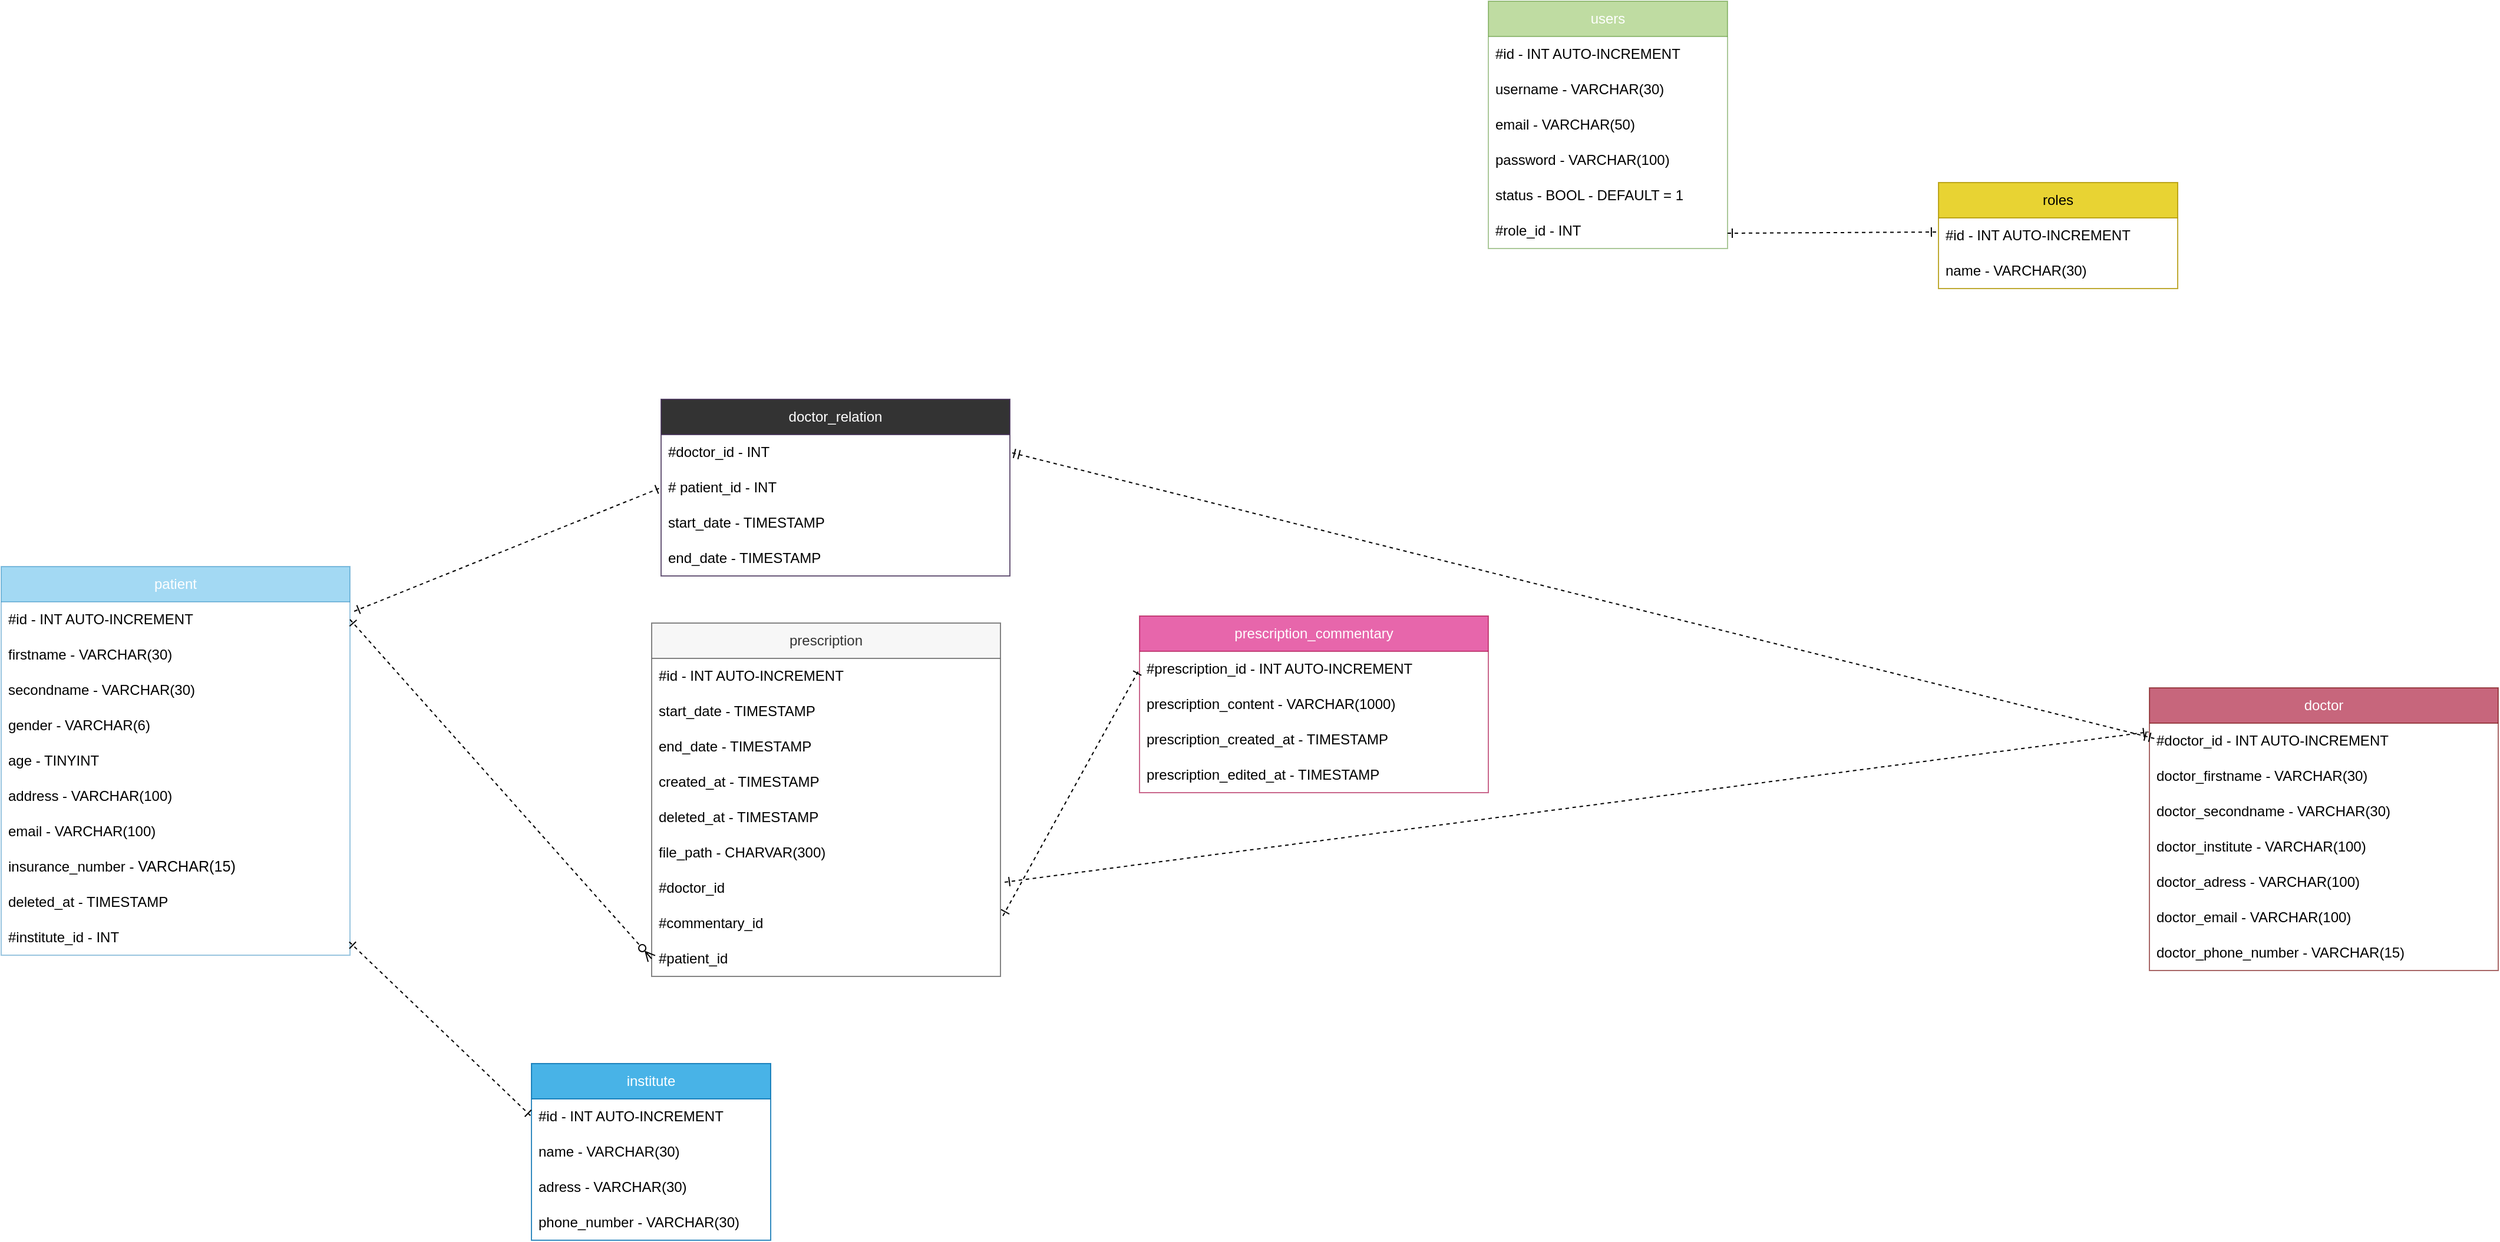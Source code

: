 <mxfile version="27.0.9">
  <diagram name="Page-1" id="qBtVBNX7jRuAsQbuSS5a">
    <mxGraphModel dx="4403" dy="1789" grid="0" gridSize="10" guides="1" tooltips="1" connect="1" arrows="1" fold="1" page="0" pageScale="1" pageWidth="827" pageHeight="1169" math="0" shadow="0">
      <root>
        <mxCell id="0" />
        <mxCell id="1" parent="0" />
        <mxCell id="5uyHNd763x_VubgHrIi9-1" value="users" style="swimlane;fontStyle=0;childLayout=stackLayout;horizontal=1;startSize=30;horizontalStack=0;resizeParent=1;resizeParentMax=0;resizeLast=0;collapsible=1;marginBottom=0;whiteSpace=wrap;html=1;fillColor=#60a917;fontColor=#ffffff;strokeColor=#2D7600;opacity=40;" parent="1" vertex="1">
          <mxGeometry x="680" y="76" width="203" height="210" as="geometry">
            <mxRectangle x="655" y="294" width="60" height="30" as="alternateBounds" />
          </mxGeometry>
        </mxCell>
        <mxCell id="5uyHNd763x_VubgHrIi9-2" value="#id - INT AUTO-INCREMENT" style="text;strokeColor=none;fillColor=none;align=left;verticalAlign=middle;spacingLeft=4;spacingRight=4;overflow=hidden;points=[[0,0.5],[1,0.5]];portConstraint=eastwest;rotatable=0;whiteSpace=wrap;html=1;" parent="5uyHNd763x_VubgHrIi9-1" vertex="1">
          <mxGeometry y="30" width="203" height="30" as="geometry" />
        </mxCell>
        <mxCell id="pvUwI-S6fkO1L5etYxhQ-67" value="username - VARCHAR(30)" style="text;strokeColor=none;fillColor=none;align=left;verticalAlign=middle;spacingLeft=4;spacingRight=4;overflow=hidden;points=[[0,0.5],[1,0.5]];portConstraint=eastwest;rotatable=0;whiteSpace=wrap;html=1;" vertex="1" parent="5uyHNd763x_VubgHrIi9-1">
          <mxGeometry y="60" width="203" height="30" as="geometry" />
        </mxCell>
        <mxCell id="5uyHNd763x_VubgHrIi9-4" value="email - VARCHAR(50)" style="text;strokeColor=none;fillColor=none;align=left;verticalAlign=middle;spacingLeft=4;spacingRight=4;overflow=hidden;points=[[0,0.5],[1,0.5]];portConstraint=eastwest;rotatable=0;whiteSpace=wrap;html=1;" parent="5uyHNd763x_VubgHrIi9-1" vertex="1">
          <mxGeometry y="90" width="203" height="30" as="geometry" />
        </mxCell>
        <mxCell id="5uyHNd763x_VubgHrIi9-5" value="password - VARCHAR(100)" style="text;strokeColor=none;fillColor=none;align=left;verticalAlign=middle;spacingLeft=4;spacingRight=4;overflow=hidden;points=[[0,0.5],[1,0.5]];portConstraint=eastwest;rotatable=0;whiteSpace=wrap;html=1;" parent="5uyHNd763x_VubgHrIi9-1" vertex="1">
          <mxGeometry y="120" width="203" height="30" as="geometry" />
        </mxCell>
        <mxCell id="5uyHNd763x_VubgHrIi9-6" value="status - BOOL - DEFAULT = 1" style="text;strokeColor=none;fillColor=none;align=left;verticalAlign=middle;spacingLeft=4;spacingRight=4;overflow=hidden;points=[[0,0.5],[1,0.5]];portConstraint=eastwest;rotatable=0;whiteSpace=wrap;html=1;" parent="5uyHNd763x_VubgHrIi9-1" vertex="1">
          <mxGeometry y="150" width="203" height="30" as="geometry" />
        </mxCell>
        <mxCell id="5uyHNd763x_VubgHrIi9-7" value="#role_id - INT" style="text;strokeColor=none;fillColor=none;align=left;verticalAlign=middle;spacingLeft=4;spacingRight=4;overflow=hidden;points=[[0,0.5],[1,0.5]];portConstraint=eastwest;rotatable=0;whiteSpace=wrap;html=1;" parent="5uyHNd763x_VubgHrIi9-1" vertex="1">
          <mxGeometry y="180" width="203" height="30" as="geometry" />
        </mxCell>
        <mxCell id="5uyHNd763x_VubgHrIi9-8" value="roles" style="swimlane;fontStyle=0;childLayout=stackLayout;horizontal=1;startSize=30;horizontalStack=0;resizeParent=1;resizeParentMax=0;resizeLast=0;collapsible=1;marginBottom=0;whiteSpace=wrap;html=1;fillColor=#e3c800;fontColor=#000000;strokeColor=#B09500;opacity=80;" parent="1" vertex="1">
          <mxGeometry x="1062" y="230" width="203" height="90" as="geometry">
            <mxRectangle x="655" y="294" width="60" height="30" as="alternateBounds" />
          </mxGeometry>
        </mxCell>
        <mxCell id="5uyHNd763x_VubgHrIi9-9" value="#id - INT AUTO-INCREMENT" style="text;strokeColor=none;fillColor=none;align=left;verticalAlign=middle;spacingLeft=4;spacingRight=4;overflow=hidden;points=[[0,0.5],[1,0.5]];portConstraint=eastwest;rotatable=0;whiteSpace=wrap;html=1;" parent="5uyHNd763x_VubgHrIi9-8" vertex="1">
          <mxGeometry y="30" width="203" height="30" as="geometry" />
        </mxCell>
        <mxCell id="5uyHNd763x_VubgHrIi9-10" value="name - VARCHAR(30)" style="text;strokeColor=none;fillColor=none;align=left;verticalAlign=middle;spacingLeft=4;spacingRight=4;overflow=hidden;points=[[0,0.5],[1,0.5]];portConstraint=eastwest;rotatable=0;whiteSpace=wrap;html=1;" parent="5uyHNd763x_VubgHrIi9-8" vertex="1">
          <mxGeometry y="60" width="203" height="30" as="geometry" />
        </mxCell>
        <mxCell id="5uyHNd763x_VubgHrIi9-16" value="" style="endArrow=ERone;html=1;rounded=0;entryX=-0.01;entryY=0.4;entryDx=0;entryDy=0;entryPerimeter=0;exitX=1;exitY=0.567;exitDx=0;exitDy=0;exitPerimeter=0;startArrow=ERone;startFill=0;endFill=0;dashed=1;" parent="1" target="5uyHNd763x_VubgHrIi9-9" edge="1" source="5uyHNd763x_VubgHrIi9-7">
          <mxGeometry relative="1" as="geometry">
            <mxPoint x="572" y="414" as="sourcePoint" />
            <mxPoint x="726" y="340" as="targetPoint" />
          </mxGeometry>
        </mxCell>
        <mxCell id="5uyHNd763x_VubgHrIi9-22" value="patient" style="swimlane;fontStyle=0;childLayout=stackLayout;horizontal=1;startSize=30;horizontalStack=0;resizeParent=1;resizeParentMax=0;resizeLast=0;collapsible=1;marginBottom=0;whiteSpace=wrap;html=1;fillColor=#1ba1e2;fontColor=#ffffff;strokeColor=#006EAF;opacity=40;" parent="1" vertex="1">
          <mxGeometry x="-582" y="556" width="296" height="330" as="geometry">
            <mxRectangle x="655" y="294" width="60" height="30" as="alternateBounds" />
          </mxGeometry>
        </mxCell>
        <mxCell id="5uyHNd763x_VubgHrIi9-23" value="#id - INT AUTO-INCREMENT" style="text;strokeColor=none;fillColor=none;align=left;verticalAlign=middle;spacingLeft=4;spacingRight=4;overflow=hidden;points=[[0,0.5],[1,0.5]];portConstraint=eastwest;rotatable=0;whiteSpace=wrap;html=1;" parent="5uyHNd763x_VubgHrIi9-22" vertex="1">
          <mxGeometry y="30" width="296" height="30" as="geometry" />
        </mxCell>
        <mxCell id="5uyHNd763x_VubgHrIi9-24" value="firstname - VARCHAR(30)" style="text;strokeColor=none;fillColor=none;align=left;verticalAlign=middle;spacingLeft=4;spacingRight=4;overflow=hidden;points=[[0,0.5],[1,0.5]];portConstraint=eastwest;rotatable=0;whiteSpace=wrap;html=1;" parent="5uyHNd763x_VubgHrIi9-22" vertex="1">
          <mxGeometry y="60" width="296" height="30" as="geometry" />
        </mxCell>
        <mxCell id="5uyHNd763x_VubgHrIi9-25" value="secondname - VARCHAR(30)" style="text;strokeColor=none;fillColor=none;align=left;verticalAlign=middle;spacingLeft=4;spacingRight=4;overflow=hidden;points=[[0,0.5],[1,0.5]];portConstraint=eastwest;rotatable=0;whiteSpace=wrap;html=1;" parent="5uyHNd763x_VubgHrIi9-22" vertex="1">
          <mxGeometry y="90" width="296" height="30" as="geometry" />
        </mxCell>
        <mxCell id="pvUwI-S6fkO1L5etYxhQ-69" value="gender - VARCHAR(6)" style="text;strokeColor=none;fillColor=none;align=left;verticalAlign=middle;spacingLeft=4;spacingRight=4;overflow=hidden;points=[[0,0.5],[1,0.5]];portConstraint=eastwest;rotatable=0;whiteSpace=wrap;html=1;" vertex="1" parent="5uyHNd763x_VubgHrIi9-22">
          <mxGeometry y="120" width="296" height="30" as="geometry" />
        </mxCell>
        <mxCell id="5uyHNd763x_VubgHrIi9-27" value="age - TINYINT" style="text;strokeColor=none;fillColor=none;align=left;verticalAlign=middle;spacingLeft=4;spacingRight=4;overflow=hidden;points=[[0,0.5],[1,0.5]];portConstraint=eastwest;rotatable=0;whiteSpace=wrap;html=1;" parent="5uyHNd763x_VubgHrIi9-22" vertex="1">
          <mxGeometry y="150" width="296" height="30" as="geometry" />
        </mxCell>
        <mxCell id="5uyHNd763x_VubgHrIi9-28" value="address - VARCHAR(100)" style="text;strokeColor=none;fillColor=none;align=left;verticalAlign=middle;spacingLeft=4;spacingRight=4;overflow=hidden;points=[[0,0.5],[1,0.5]];portConstraint=eastwest;rotatable=0;whiteSpace=wrap;html=1;" parent="5uyHNd763x_VubgHrIi9-22" vertex="1">
          <mxGeometry y="180" width="296" height="30" as="geometry" />
        </mxCell>
        <mxCell id="5uyHNd763x_VubgHrIi9-26" value="email - VARCHAR(100)" style="text;strokeColor=none;fillColor=none;align=left;verticalAlign=middle;spacingLeft=4;spacingRight=4;overflow=hidden;points=[[0,0.5],[1,0.5]];portConstraint=eastwest;rotatable=0;whiteSpace=wrap;html=1;" parent="5uyHNd763x_VubgHrIi9-22" vertex="1">
          <mxGeometry y="210" width="296" height="30" as="geometry" />
        </mxCell>
        <mxCell id="5uyHNd763x_VubgHrIi9-32" value="insurance_number - &lt;span style=&quot;font-size: 12.573px;&quot;&gt;VARCHAR(&lt;/span&gt;&lt;span style=&quot;font-size: 12.573px;&quot;&gt;15&lt;/span&gt;&lt;span style=&quot;font-size: 12.573px;&quot;&gt;)&lt;/span&gt;" style="text;strokeColor=none;fillColor=none;align=left;verticalAlign=middle;spacingLeft=4;spacingRight=4;overflow=hidden;points=[[0,0.5],[1,0.5]];portConstraint=eastwest;rotatable=0;whiteSpace=wrap;html=1;" parent="5uyHNd763x_VubgHrIi9-22" vertex="1">
          <mxGeometry y="240" width="296" height="30" as="geometry" />
        </mxCell>
        <mxCell id="pvUwI-S6fkO1L5etYxhQ-63" value="deleted_at - TIMESTAMP" style="text;strokeColor=none;fillColor=none;align=left;verticalAlign=middle;spacingLeft=4;spacingRight=4;overflow=hidden;points=[[0,0.5],[1,0.5]];portConstraint=eastwest;rotatable=0;whiteSpace=wrap;html=1;" vertex="1" parent="5uyHNd763x_VubgHrIi9-22">
          <mxGeometry y="270" width="296" height="30" as="geometry" />
        </mxCell>
        <mxCell id="5uyHNd763x_VubgHrIi9-31" value="#institute_id - INT" style="text;strokeColor=none;fillColor=none;align=left;verticalAlign=middle;spacingLeft=4;spacingRight=4;overflow=hidden;points=[[0,0.5],[1,0.5]];portConstraint=eastwest;rotatable=0;whiteSpace=wrap;html=1;" parent="5uyHNd763x_VubgHrIi9-22" vertex="1">
          <mxGeometry y="300" width="296" height="30" as="geometry" />
        </mxCell>
        <mxCell id="5uyHNd763x_VubgHrIi9-33" value="doctor" style="swimlane;fontStyle=0;childLayout=stackLayout;horizontal=1;startSize=30;horizontalStack=0;resizeParent=1;resizeParentMax=0;resizeLast=0;collapsible=1;marginBottom=0;whiteSpace=wrap;html=1;fillColor=#a20025;strokeColor=#6F0000;fontColor=#ffffff;opacity=60;" parent="1" vertex="1">
          <mxGeometry x="1241" y="659" width="296" height="240" as="geometry">
            <mxRectangle x="655" y="294" width="60" height="30" as="alternateBounds" />
          </mxGeometry>
        </mxCell>
        <mxCell id="5uyHNd763x_VubgHrIi9-34" value="#doctor_id - INT AUTO-INCREMENT" style="text;strokeColor=none;fillColor=none;align=left;verticalAlign=middle;spacingLeft=4;spacingRight=4;overflow=hidden;points=[[0,0.5],[1,0.5]];portConstraint=eastwest;rotatable=0;whiteSpace=wrap;html=1;" parent="5uyHNd763x_VubgHrIi9-33" vertex="1">
          <mxGeometry y="30" width="296" height="30" as="geometry" />
        </mxCell>
        <mxCell id="5uyHNd763x_VubgHrIi9-35" value="doctor_firstname - VARCHAR(30)" style="text;strokeColor=none;fillColor=none;align=left;verticalAlign=middle;spacingLeft=4;spacingRight=4;overflow=hidden;points=[[0,0.5],[1,0.5]];portConstraint=eastwest;rotatable=0;whiteSpace=wrap;html=1;" parent="5uyHNd763x_VubgHrIi9-33" vertex="1">
          <mxGeometry y="60" width="296" height="30" as="geometry" />
        </mxCell>
        <mxCell id="5uyHNd763x_VubgHrIi9-36" value="doctor_secondname - VARCHAR(30)" style="text;strokeColor=none;fillColor=none;align=left;verticalAlign=middle;spacingLeft=4;spacingRight=4;overflow=hidden;points=[[0,0.5],[1,0.5]];portConstraint=eastwest;rotatable=0;whiteSpace=wrap;html=1;" parent="5uyHNd763x_VubgHrIi9-33" vertex="1">
          <mxGeometry y="90" width="296" height="30" as="geometry" />
        </mxCell>
        <mxCell id="5uyHNd763x_VubgHrIi9-38" value="doctor_institute - VARCHAR(100)" style="text;strokeColor=none;fillColor=none;align=left;verticalAlign=middle;spacingLeft=4;spacingRight=4;overflow=hidden;points=[[0,0.5],[1,0.5]];portConstraint=eastwest;rotatable=0;whiteSpace=wrap;html=1;" parent="5uyHNd763x_VubgHrIi9-33" vertex="1">
          <mxGeometry y="120" width="296" height="30" as="geometry" />
        </mxCell>
        <mxCell id="5uyHNd763x_VubgHrIi9-39" value="doctor_adress - VARCHAR(100)" style="text;strokeColor=none;fillColor=none;align=left;verticalAlign=middle;spacingLeft=4;spacingRight=4;overflow=hidden;points=[[0,0.5],[1,0.5]];portConstraint=eastwest;rotatable=0;whiteSpace=wrap;html=1;" parent="5uyHNd763x_VubgHrIi9-33" vertex="1">
          <mxGeometry y="150" width="296" height="30" as="geometry" />
        </mxCell>
        <mxCell id="5uyHNd763x_VubgHrIi9-40" value="doctor_email - VARCHAR(100)" style="text;strokeColor=none;fillColor=none;align=left;verticalAlign=middle;spacingLeft=4;spacingRight=4;overflow=hidden;points=[[0,0.5],[1,0.5]];portConstraint=eastwest;rotatable=0;whiteSpace=wrap;html=1;" parent="5uyHNd763x_VubgHrIi9-33" vertex="1">
          <mxGeometry y="180" width="296" height="30" as="geometry" />
        </mxCell>
        <mxCell id="pvUwI-S6fkO1L5etYxhQ-96" value="doctor_phone_number - VARCHAR(15)" style="text;strokeColor=none;fillColor=none;align=left;verticalAlign=middle;spacingLeft=4;spacingRight=4;overflow=hidden;points=[[0,0.5],[1,0.5]];portConstraint=eastwest;rotatable=0;whiteSpace=wrap;html=1;" vertex="1" parent="5uyHNd763x_VubgHrIi9-33">
          <mxGeometry y="210" width="296" height="30" as="geometry" />
        </mxCell>
        <mxCell id="5uyHNd763x_VubgHrIi9-45" value="prescription" style="swimlane;fontStyle=0;childLayout=stackLayout;horizontal=1;startSize=30;horizontalStack=0;resizeParent=1;resizeParentMax=0;resizeLast=0;collapsible=1;marginBottom=0;whiteSpace=wrap;html=1;fillColor=#f5f5f5;fontColor=#333333;strokeColor=#666666;opacity=80;" parent="1" vertex="1">
          <mxGeometry x="-30" y="604" width="296" height="300" as="geometry">
            <mxRectangle x="655" y="294" width="60" height="30" as="alternateBounds" />
          </mxGeometry>
        </mxCell>
        <mxCell id="5uyHNd763x_VubgHrIi9-46" value="#id - INT AUTO-INCREMENT" style="text;strokeColor=none;fillColor=none;align=left;verticalAlign=middle;spacingLeft=4;spacingRight=4;overflow=hidden;points=[[0,0.5],[1,0.5]];portConstraint=eastwest;rotatable=0;whiteSpace=wrap;html=1;" parent="5uyHNd763x_VubgHrIi9-45" vertex="1">
          <mxGeometry y="30" width="296" height="30" as="geometry" />
        </mxCell>
        <mxCell id="5uyHNd763x_VubgHrIi9-47" value="start_date - TIMESTAMP" style="text;strokeColor=none;fillColor=none;align=left;verticalAlign=middle;spacingLeft=4;spacingRight=4;overflow=hidden;points=[[0,0.5],[1,0.5]];portConstraint=eastwest;rotatable=0;whiteSpace=wrap;html=1;" parent="5uyHNd763x_VubgHrIi9-45" vertex="1">
          <mxGeometry y="60" width="296" height="30" as="geometry" />
        </mxCell>
        <mxCell id="pvUwI-S6fkO1L5etYxhQ-48" value="end_date - TIMESTAMP" style="text;strokeColor=none;fillColor=none;align=left;verticalAlign=middle;spacingLeft=4;spacingRight=4;overflow=hidden;points=[[0,0.5],[1,0.5]];portConstraint=eastwest;rotatable=0;whiteSpace=wrap;html=1;" vertex="1" parent="5uyHNd763x_VubgHrIi9-45">
          <mxGeometry y="90" width="296" height="30" as="geometry" />
        </mxCell>
        <mxCell id="pvUwI-S6fkO1L5etYxhQ-64" value="created_at - TIMESTAMP" style="text;strokeColor=none;fillColor=none;align=left;verticalAlign=middle;spacingLeft=4;spacingRight=4;overflow=hidden;points=[[0,0.5],[1,0.5]];portConstraint=eastwest;rotatable=0;whiteSpace=wrap;html=1;" vertex="1" parent="5uyHNd763x_VubgHrIi9-45">
          <mxGeometry y="120" width="296" height="30" as="geometry" />
        </mxCell>
        <mxCell id="pvUwI-S6fkO1L5etYxhQ-65" value="deleted_at - TIMESTAMP" style="text;strokeColor=none;fillColor=none;align=left;verticalAlign=middle;spacingLeft=4;spacingRight=4;overflow=hidden;points=[[0,0.5],[1,0.5]];portConstraint=eastwest;rotatable=0;whiteSpace=wrap;html=1;" vertex="1" parent="5uyHNd763x_VubgHrIi9-45">
          <mxGeometry y="150" width="296" height="30" as="geometry" />
        </mxCell>
        <mxCell id="pvUwI-S6fkO1L5etYxhQ-93" value="file_path - CHARVAR(300)" style="text;strokeColor=none;fillColor=none;align=left;verticalAlign=middle;spacingLeft=4;spacingRight=4;overflow=hidden;points=[[0,0.5],[1,0.5]];portConstraint=eastwest;rotatable=0;whiteSpace=wrap;html=1;" vertex="1" parent="5uyHNd763x_VubgHrIi9-45">
          <mxGeometry y="180" width="296" height="30" as="geometry" />
        </mxCell>
        <mxCell id="5uyHNd763x_VubgHrIi9-48" value="#doctor_id" style="text;strokeColor=none;fillColor=none;align=left;verticalAlign=middle;spacingLeft=4;spacingRight=4;overflow=hidden;points=[[0,0.5],[1,0.5]];portConstraint=eastwest;rotatable=0;whiteSpace=wrap;html=1;" parent="5uyHNd763x_VubgHrIi9-45" vertex="1">
          <mxGeometry y="210" width="296" height="30" as="geometry" />
        </mxCell>
        <mxCell id="5uyHNd763x_VubgHrIi9-61" value="#commentary_id" style="text;strokeColor=none;fillColor=none;align=left;verticalAlign=middle;spacingLeft=4;spacingRight=4;overflow=hidden;points=[[0,0.5],[1,0.5]];portConstraint=eastwest;rotatable=0;whiteSpace=wrap;html=1;" parent="5uyHNd763x_VubgHrIi9-45" vertex="1">
          <mxGeometry y="240" width="296" height="30" as="geometry" />
        </mxCell>
        <mxCell id="pvUwI-S6fkO1L5etYxhQ-75" value="#patient_id" style="text;strokeColor=none;fillColor=none;align=left;verticalAlign=middle;spacingLeft=4;spacingRight=4;overflow=hidden;points=[[0,0.5],[1,0.5]];portConstraint=eastwest;rotatable=0;whiteSpace=wrap;html=1;" vertex="1" parent="5uyHNd763x_VubgHrIi9-45">
          <mxGeometry y="270" width="296" height="30" as="geometry" />
        </mxCell>
        <mxCell id="5uyHNd763x_VubgHrIi9-55" value="" style="endArrow=ERone;html=1;rounded=0;exitX=1.012;exitY=0.333;exitDx=0;exitDy=0;exitPerimeter=0;entryX=-0.003;entryY=0.249;entryDx=0;entryDy=0;entryPerimeter=0;startArrow=ERone;startFill=0;dashed=1;endFill=0;" parent="1" source="5uyHNd763x_VubgHrIi9-48" edge="1" target="5uyHNd763x_VubgHrIi9-34">
          <mxGeometry relative="1" as="geometry">
            <mxPoint x="626" y="842" as="sourcePoint" />
            <mxPoint x="900" y="627" as="targetPoint" />
          </mxGeometry>
        </mxCell>
        <mxCell id="5uyHNd763x_VubgHrIi9-57" value="prescription_commentary" style="swimlane;fontStyle=0;childLayout=stackLayout;horizontal=1;startSize=30;horizontalStack=0;resizeParent=1;resizeParentMax=0;resizeLast=0;collapsible=1;marginBottom=0;whiteSpace=wrap;html=1;fillColor=#d80073;fontColor=#ffffff;strokeColor=#A50040;opacity=60;" parent="1" vertex="1">
          <mxGeometry x="384" y="598" width="296" height="150" as="geometry">
            <mxRectangle x="655" y="294" width="60" height="30" as="alternateBounds" />
          </mxGeometry>
        </mxCell>
        <mxCell id="5uyHNd763x_VubgHrIi9-58" value="#prescription_id - INT AUTO-INCREMENT" style="text;strokeColor=none;fillColor=none;align=left;verticalAlign=middle;spacingLeft=4;spacingRight=4;overflow=hidden;points=[[0,0.5],[1,0.5]];portConstraint=eastwest;rotatable=0;whiteSpace=wrap;html=1;" parent="5uyHNd763x_VubgHrIi9-57" vertex="1">
          <mxGeometry y="30" width="296" height="30" as="geometry" />
        </mxCell>
        <mxCell id="5uyHNd763x_VubgHrIi9-59" value="prescription_content - VARCHAR(1000)" style="text;strokeColor=none;fillColor=none;align=left;verticalAlign=middle;spacingLeft=4;spacingRight=4;overflow=hidden;points=[[0,0.5],[1,0.5]];portConstraint=eastwest;rotatable=0;whiteSpace=wrap;html=1;" parent="5uyHNd763x_VubgHrIi9-57" vertex="1">
          <mxGeometry y="60" width="296" height="30" as="geometry" />
        </mxCell>
        <mxCell id="5uyHNd763x_VubgHrIi9-64" value="prescription_created_at - TIMESTAMP" style="text;strokeColor=none;fillColor=none;align=left;verticalAlign=middle;spacingLeft=4;spacingRight=4;overflow=hidden;points=[[0,0.5],[1,0.5]];portConstraint=eastwest;rotatable=0;whiteSpace=wrap;html=1;" parent="5uyHNd763x_VubgHrIi9-57" vertex="1">
          <mxGeometry y="90" width="296" height="30" as="geometry" />
        </mxCell>
        <mxCell id="pvUwI-S6fkO1L5etYxhQ-49" value="prescription_edited_at - TIMESTAMP" style="text;strokeColor=none;fillColor=none;align=left;verticalAlign=middle;spacingLeft=4;spacingRight=4;overflow=hidden;points=[[0,0.5],[1,0.5]];portConstraint=eastwest;rotatable=0;whiteSpace=wrap;html=1;" vertex="1" parent="5uyHNd763x_VubgHrIi9-57">
          <mxGeometry y="120" width="296" height="30" as="geometry" />
        </mxCell>
        <mxCell id="5uyHNd763x_VubgHrIi9-62" value="" style="endArrow=ERone;html=1;rounded=0;exitX=1.007;exitY=0.287;exitDx=0;exitDy=0;exitPerimeter=0;entryX=0;entryY=0.5;entryDx=0;entryDy=0;startArrow=ERone;startFill=0;endFill=0;dashed=1;" parent="1" source="5uyHNd763x_VubgHrIi9-61" target="5uyHNd763x_VubgHrIi9-58" edge="1">
          <mxGeometry relative="1" as="geometry">
            <mxPoint x="629" y="1000" as="sourcePoint" />
            <mxPoint x="910" y="637" as="targetPoint" />
          </mxGeometry>
        </mxCell>
        <mxCell id="pvUwI-S6fkO1L5etYxhQ-51" value="institute" style="swimlane;fontStyle=0;childLayout=stackLayout;horizontal=1;startSize=30;horizontalStack=0;resizeParent=1;resizeParentMax=0;resizeLast=0;collapsible=1;marginBottom=0;whiteSpace=wrap;html=1;fillColor=#1ba1e2;fontColor=#ffffff;strokeColor=#006EAF;opacity=80;" vertex="1" parent="1">
          <mxGeometry x="-132" y="978" width="203" height="150" as="geometry">
            <mxRectangle x="655" y="294" width="60" height="30" as="alternateBounds" />
          </mxGeometry>
        </mxCell>
        <mxCell id="pvUwI-S6fkO1L5etYxhQ-52" value="#id - INT AUTO-INCREMENT" style="text;strokeColor=none;fillColor=none;align=left;verticalAlign=middle;spacingLeft=4;spacingRight=4;overflow=hidden;points=[[0,0.5],[1,0.5]];portConstraint=eastwest;rotatable=0;whiteSpace=wrap;html=1;" vertex="1" parent="pvUwI-S6fkO1L5etYxhQ-51">
          <mxGeometry y="30" width="203" height="30" as="geometry" />
        </mxCell>
        <mxCell id="pvUwI-S6fkO1L5etYxhQ-53" value="name - VARCHAR(30)" style="text;strokeColor=none;fillColor=none;align=left;verticalAlign=middle;spacingLeft=4;spacingRight=4;overflow=hidden;points=[[0,0.5],[1,0.5]];portConstraint=eastwest;rotatable=0;whiteSpace=wrap;html=1;" vertex="1" parent="pvUwI-S6fkO1L5etYxhQ-51">
          <mxGeometry y="60" width="203" height="30" as="geometry" />
        </mxCell>
        <mxCell id="pvUwI-S6fkO1L5etYxhQ-94" value="adress - VARCHAR(30)" style="text;strokeColor=none;fillColor=none;align=left;verticalAlign=middle;spacingLeft=4;spacingRight=4;overflow=hidden;points=[[0,0.5],[1,0.5]];portConstraint=eastwest;rotatable=0;whiteSpace=wrap;html=1;" vertex="1" parent="pvUwI-S6fkO1L5etYxhQ-51">
          <mxGeometry y="90" width="203" height="30" as="geometry" />
        </mxCell>
        <mxCell id="pvUwI-S6fkO1L5etYxhQ-54" value="phone_number - VARCHAR(30)" style="text;strokeColor=none;fillColor=none;align=left;verticalAlign=middle;spacingLeft=4;spacingRight=4;overflow=hidden;points=[[0,0.5],[1,0.5]];portConstraint=eastwest;rotatable=0;whiteSpace=wrap;html=1;" vertex="1" parent="pvUwI-S6fkO1L5etYxhQ-51">
          <mxGeometry y="120" width="203" height="30" as="geometry" />
        </mxCell>
        <mxCell id="pvUwI-S6fkO1L5etYxhQ-61" value="" style="endArrow=ERone;html=1;rounded=0;exitX=0.998;exitY=0.624;exitDx=0;exitDy=0;exitPerimeter=0;entryX=0;entryY=0.5;entryDx=0;entryDy=0;endFill=0;dashed=1;startArrow=ERone;startFill=0;" edge="1" parent="1" source="5uyHNd763x_VubgHrIi9-31" target="pvUwI-S6fkO1L5etYxhQ-52">
          <mxGeometry relative="1" as="geometry">
            <mxPoint x="631" y="796" as="sourcePoint" />
            <mxPoint x="731" y="796" as="targetPoint" />
          </mxGeometry>
        </mxCell>
        <mxCell id="pvUwI-S6fkO1L5etYxhQ-76" style="rounded=0;orthogonalLoop=1;jettySize=auto;html=1;entryX=0;entryY=0.5;entryDx=0;entryDy=0;exitX=1;exitY=0.5;exitDx=0;exitDy=0;startArrow=ERone;startFill=0;endArrow=ERzeroToMany;endFill=0;dashed=1;" edge="1" parent="1" source="5uyHNd763x_VubgHrIi9-23" target="pvUwI-S6fkO1L5etYxhQ-75">
          <mxGeometry relative="1" as="geometry" />
        </mxCell>
        <mxCell id="pvUwI-S6fkO1L5etYxhQ-80" value="doctor_relation" style="swimlane;fontStyle=0;childLayout=stackLayout;horizontal=1;startSize=30;horizontalStack=0;resizeParent=1;resizeParentMax=0;resizeLast=0;collapsible=1;marginBottom=0;whiteSpace=wrap;html=1;fillColor=light-dark(#FF0000, #174d69);fontColor=#ffffff;strokeColor=#432D57;opacity=80;gradientDirection=east;swimlaneFillColor=default;gradientColor=light-dark(#000000,#8E082A);" vertex="1" parent="1">
          <mxGeometry x="-22" y="414" width="296" height="150" as="geometry">
            <mxRectangle x="655" y="294" width="60" height="30" as="alternateBounds" />
          </mxGeometry>
        </mxCell>
        <mxCell id="pvUwI-S6fkO1L5etYxhQ-81" value="#doctor_id - INT" style="text;strokeColor=none;fillColor=none;align=left;verticalAlign=middle;spacingLeft=4;spacingRight=4;overflow=hidden;points=[[0,0.5],[1,0.5]];portConstraint=eastwest;rotatable=0;whiteSpace=wrap;html=1;" vertex="1" parent="pvUwI-S6fkO1L5etYxhQ-80">
          <mxGeometry y="30" width="296" height="30" as="geometry" />
        </mxCell>
        <mxCell id="pvUwI-S6fkO1L5etYxhQ-82" value="# patient_id - INT" style="text;strokeColor=none;fillColor=none;align=left;verticalAlign=middle;spacingLeft=4;spacingRight=4;overflow=hidden;points=[[0,0.5],[1,0.5]];portConstraint=eastwest;rotatable=0;whiteSpace=wrap;html=1;" vertex="1" parent="pvUwI-S6fkO1L5etYxhQ-80">
          <mxGeometry y="60" width="296" height="30" as="geometry" />
        </mxCell>
        <mxCell id="pvUwI-S6fkO1L5etYxhQ-83" value="start_date - TIMESTAMP" style="text;strokeColor=none;fillColor=none;align=left;verticalAlign=middle;spacingLeft=4;spacingRight=4;overflow=hidden;points=[[0,0.5],[1,0.5]];portConstraint=eastwest;rotatable=0;whiteSpace=wrap;html=1;" vertex="1" parent="pvUwI-S6fkO1L5etYxhQ-80">
          <mxGeometry y="90" width="296" height="30" as="geometry" />
        </mxCell>
        <mxCell id="pvUwI-S6fkO1L5etYxhQ-89" value="end_date - TIMESTAMP" style="text;strokeColor=none;fillColor=none;align=left;verticalAlign=middle;spacingLeft=4;spacingRight=4;overflow=hidden;points=[[0,0.5],[1,0.5]];portConstraint=eastwest;rotatable=0;whiteSpace=wrap;html=1;" vertex="1" parent="pvUwI-S6fkO1L5etYxhQ-80">
          <mxGeometry y="120" width="296" height="30" as="geometry" />
        </mxCell>
        <mxCell id="pvUwI-S6fkO1L5etYxhQ-90" style="rounded=0;orthogonalLoop=1;jettySize=auto;html=1;entryX=0;entryY=0.5;entryDx=0;entryDy=0;exitX=1.012;exitY=0.267;exitDx=0;exitDy=0;exitPerimeter=0;dashed=1;startArrow=ERone;startFill=0;endArrow=ERone;endFill=0;" edge="1" parent="1" source="5uyHNd763x_VubgHrIi9-23" target="pvUwI-S6fkO1L5etYxhQ-82">
          <mxGeometry relative="1" as="geometry" />
        </mxCell>
        <mxCell id="pvUwI-S6fkO1L5etYxhQ-91" style="rounded=0;orthogonalLoop=1;jettySize=auto;html=1;entryX=1;entryY=0.5;entryDx=0;entryDy=0;startArrow=ERmandOne;startFill=0;endArrow=ERmandOne;endFill=0;dashed=1;exitX=0.014;exitY=0.433;exitDx=0;exitDy=0;exitPerimeter=0;" edge="1" parent="1" source="5uyHNd763x_VubgHrIi9-34" target="pvUwI-S6fkO1L5etYxhQ-81">
          <mxGeometry relative="1" as="geometry" />
        </mxCell>
      </root>
    </mxGraphModel>
  </diagram>
</mxfile>
